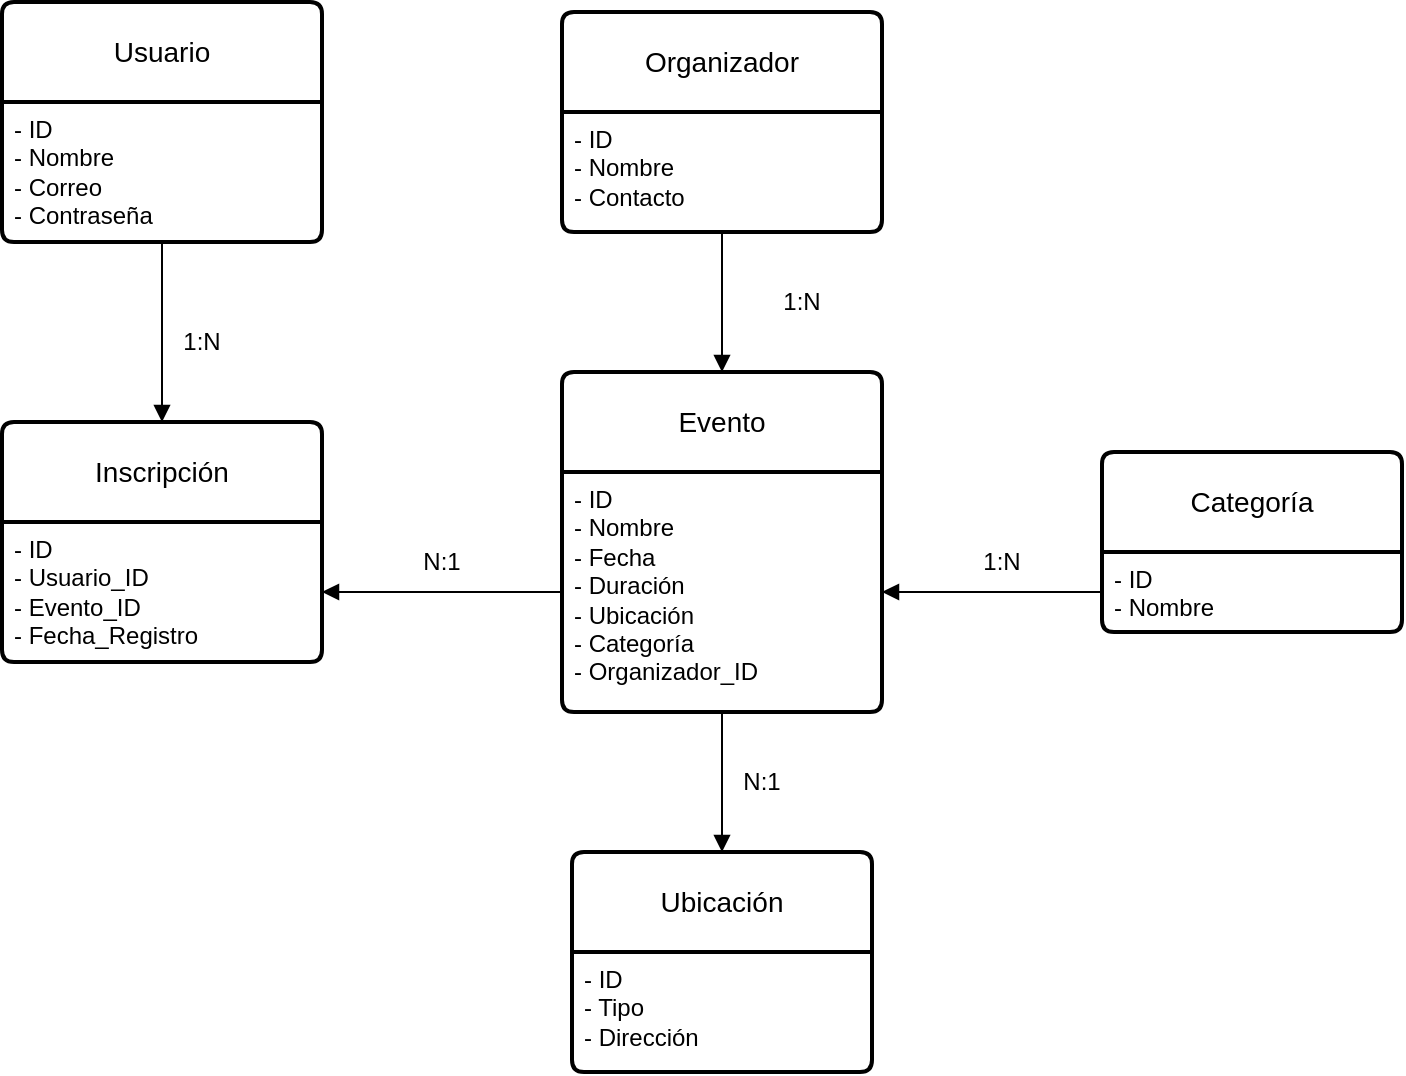 <mxfile version="26.0.11">
  <diagram name="Página-1" id="q9ZSi6N1f7V4Z85y7IfN">
    <mxGraphModel dx="1050" dy="580" grid="1" gridSize="10" guides="1" tooltips="1" connect="1" arrows="1" fold="1" page="1" pageScale="1" pageWidth="827" pageHeight="1169" math="0" shadow="0">
      <root>
        <mxCell id="0" />
        <mxCell id="1" parent="0" />
        <mxCell id="x-00l4BnnBBRgvoBrv-O-5" value="Usuario" style="swimlane;childLayout=stackLayout;horizontal=1;startSize=50;horizontalStack=0;rounded=1;fontSize=14;fontStyle=0;strokeWidth=2;resizeParent=0;resizeLast=1;shadow=0;dashed=0;align=center;arcSize=4;whiteSpace=wrap;html=1;" vertex="1" parent="1">
          <mxGeometry x="80" y="15" width="160" height="120" as="geometry" />
        </mxCell>
        <mxCell id="x-00l4BnnBBRgvoBrv-O-6" value="- ID&lt;div&gt;- Nombre&lt;/div&gt;&lt;div&gt;- Correo&lt;/div&gt;&lt;div&gt;- Contraseña&lt;/div&gt;" style="align=left;strokeColor=none;fillColor=none;spacingLeft=4;fontSize=12;verticalAlign=top;resizable=0;rotatable=0;part=1;html=1;" vertex="1" parent="x-00l4BnnBBRgvoBrv-O-5">
          <mxGeometry y="50" width="160" height="70" as="geometry" />
        </mxCell>
        <mxCell id="x-00l4BnnBBRgvoBrv-O-7" value="Evento" style="swimlane;childLayout=stackLayout;horizontal=1;startSize=50;horizontalStack=0;rounded=1;fontSize=14;fontStyle=0;strokeWidth=2;resizeParent=0;resizeLast=1;shadow=0;dashed=0;align=center;arcSize=4;whiteSpace=wrap;html=1;labelBackgroundColor=default;" vertex="1" parent="1">
          <mxGeometry x="360" y="200" width="160" height="170" as="geometry" />
        </mxCell>
        <mxCell id="x-00l4BnnBBRgvoBrv-O-8" value="- ID&lt;div&gt;- Nombre&lt;/div&gt;&lt;div&gt;- Fecha&lt;/div&gt;&lt;div&gt;- Duración&lt;/div&gt;&lt;div&gt;- Ubicación&lt;/div&gt;&lt;div&gt;- Categoría&lt;/div&gt;&lt;div&gt;- Organizador_ID&lt;/div&gt;" style="align=left;strokeColor=none;fillColor=none;spacingLeft=4;fontSize=12;verticalAlign=top;resizable=0;rotatable=0;part=1;html=1;" vertex="1" parent="x-00l4BnnBBRgvoBrv-O-7">
          <mxGeometry y="50" width="160" height="120" as="geometry" />
        </mxCell>
        <mxCell id="x-00l4BnnBBRgvoBrv-O-11" value="Organizador" style="swimlane;childLayout=stackLayout;horizontal=1;startSize=50;horizontalStack=0;rounded=1;fontSize=14;fontStyle=0;strokeWidth=2;resizeParent=0;resizeLast=1;shadow=0;dashed=0;align=center;arcSize=4;whiteSpace=wrap;html=1;" vertex="1" parent="1">
          <mxGeometry x="360" y="20" width="160" height="110" as="geometry" />
        </mxCell>
        <mxCell id="x-00l4BnnBBRgvoBrv-O-12" value="- ID&lt;div&gt;- Nombre&lt;/div&gt;&lt;div&gt;- Contacto&lt;/div&gt;" style="align=left;strokeColor=none;fillColor=none;spacingLeft=4;fontSize=12;verticalAlign=top;resizable=0;rotatable=0;part=1;html=1;" vertex="1" parent="x-00l4BnnBBRgvoBrv-O-11">
          <mxGeometry y="50" width="160" height="60" as="geometry" />
        </mxCell>
        <mxCell id="x-00l4BnnBBRgvoBrv-O-13" value="Inscripción" style="swimlane;childLayout=stackLayout;horizontal=1;startSize=50;horizontalStack=0;rounded=1;fontSize=14;fontStyle=0;strokeWidth=2;resizeParent=0;resizeLast=1;shadow=0;dashed=0;align=center;arcSize=4;whiteSpace=wrap;html=1;" vertex="1" parent="1">
          <mxGeometry x="80" y="225" width="160" height="120" as="geometry" />
        </mxCell>
        <mxCell id="x-00l4BnnBBRgvoBrv-O-14" value="- ID&lt;div&gt;- Usuario_ID&lt;/div&gt;&lt;div&gt;- Evento_ID&lt;/div&gt;&lt;div&gt;- Fecha_Registro&lt;/div&gt;" style="align=left;strokeColor=none;fillColor=none;spacingLeft=4;fontSize=12;verticalAlign=top;resizable=0;rotatable=0;part=1;html=1;" vertex="1" parent="x-00l4BnnBBRgvoBrv-O-13">
          <mxGeometry y="50" width="160" height="70" as="geometry" />
        </mxCell>
        <mxCell id="x-00l4BnnBBRgvoBrv-O-15" value="Categoría" style="swimlane;childLayout=stackLayout;horizontal=1;startSize=50;horizontalStack=0;rounded=1;fontSize=14;fontStyle=0;strokeWidth=2;resizeParent=0;resizeLast=1;shadow=0;dashed=0;align=center;arcSize=4;whiteSpace=wrap;html=1;" vertex="1" parent="1">
          <mxGeometry x="630" y="240" width="150" height="90" as="geometry" />
        </mxCell>
        <mxCell id="x-00l4BnnBBRgvoBrv-O-16" value="- ID&lt;div&gt;- Nombre&lt;/div&gt;" style="align=left;strokeColor=none;fillColor=none;spacingLeft=4;fontSize=12;verticalAlign=top;resizable=0;rotatable=0;part=1;html=1;" vertex="1" parent="x-00l4BnnBBRgvoBrv-O-15">
          <mxGeometry y="50" width="150" height="40" as="geometry" />
        </mxCell>
        <mxCell id="x-00l4BnnBBRgvoBrv-O-17" value="Ubicación" style="swimlane;childLayout=stackLayout;horizontal=1;startSize=50;horizontalStack=0;rounded=1;fontSize=14;fontStyle=0;strokeWidth=2;resizeParent=0;resizeLast=1;shadow=0;dashed=0;align=center;arcSize=4;whiteSpace=wrap;html=1;" vertex="1" parent="1">
          <mxGeometry x="365" y="440" width="150" height="110" as="geometry" />
        </mxCell>
        <mxCell id="x-00l4BnnBBRgvoBrv-O-18" value="- ID&lt;div&gt;- Tipo&lt;/div&gt;&lt;div&gt;- Dirección&lt;/div&gt;" style="align=left;strokeColor=none;fillColor=none;spacingLeft=4;fontSize=12;verticalAlign=top;resizable=0;rotatable=0;part=1;html=1;" vertex="1" parent="x-00l4BnnBBRgvoBrv-O-17">
          <mxGeometry y="50" width="150" height="60" as="geometry" />
        </mxCell>
        <mxCell id="x-00l4BnnBBRgvoBrv-O-28" value="" style="endArrow=block;endFill=1;html=1;edgeStyle=orthogonalEdgeStyle;align=left;verticalAlign=top;rounded=0;exitX=0.5;exitY=1;exitDx=0;exitDy=0;entryX=0.5;entryY=0;entryDx=0;entryDy=0;" edge="1" parent="1" source="x-00l4BnnBBRgvoBrv-O-6" target="x-00l4BnnBBRgvoBrv-O-13">
          <mxGeometry x="-1" relative="1" as="geometry">
            <mxPoint x="280" y="290" as="sourcePoint" />
            <mxPoint x="180" y="210" as="targetPoint" />
          </mxGeometry>
        </mxCell>
        <mxCell id="x-00l4BnnBBRgvoBrv-O-30" value="" style="endArrow=block;endFill=1;html=1;edgeStyle=orthogonalEdgeStyle;align=left;verticalAlign=top;rounded=0;exitX=0;exitY=0.5;exitDx=0;exitDy=0;entryX=1;entryY=0.5;entryDx=0;entryDy=0;" edge="1" parent="1" source="x-00l4BnnBBRgvoBrv-O-8" target="x-00l4BnnBBRgvoBrv-O-14">
          <mxGeometry x="-1" relative="1" as="geometry">
            <mxPoint x="170" y="145" as="sourcePoint" />
            <mxPoint x="170" y="240" as="targetPoint" />
          </mxGeometry>
        </mxCell>
        <mxCell id="x-00l4BnnBBRgvoBrv-O-31" value="" style="endArrow=block;endFill=1;html=1;edgeStyle=orthogonalEdgeStyle;align=left;verticalAlign=top;rounded=0;exitX=0.5;exitY=1;exitDx=0;exitDy=0;entryX=0.5;entryY=0;entryDx=0;entryDy=0;" edge="1" parent="1" source="x-00l4BnnBBRgvoBrv-O-8" target="x-00l4BnnBBRgvoBrv-O-17">
          <mxGeometry x="-1" relative="1" as="geometry">
            <mxPoint x="180" y="155" as="sourcePoint" />
            <mxPoint x="180" y="250" as="targetPoint" />
          </mxGeometry>
        </mxCell>
        <mxCell id="x-00l4BnnBBRgvoBrv-O-32" value="" style="endArrow=block;endFill=1;html=1;edgeStyle=orthogonalEdgeStyle;align=left;verticalAlign=top;rounded=0;exitX=0;exitY=0.5;exitDx=0;exitDy=0;entryX=1;entryY=0.5;entryDx=0;entryDy=0;" edge="1" parent="1" source="x-00l4BnnBBRgvoBrv-O-16" target="x-00l4BnnBBRgvoBrv-O-8">
          <mxGeometry x="-1" relative="1" as="geometry">
            <mxPoint x="190" y="165" as="sourcePoint" />
            <mxPoint x="190" y="260" as="targetPoint" />
          </mxGeometry>
        </mxCell>
        <mxCell id="x-00l4BnnBBRgvoBrv-O-33" value="" style="endArrow=block;endFill=1;html=1;edgeStyle=orthogonalEdgeStyle;align=left;verticalAlign=top;rounded=0;exitX=0.5;exitY=1;exitDx=0;exitDy=0;entryX=0.5;entryY=0;entryDx=0;entryDy=0;" edge="1" parent="1" source="x-00l4BnnBBRgvoBrv-O-12" target="x-00l4BnnBBRgvoBrv-O-7">
          <mxGeometry x="-1" relative="1" as="geometry">
            <mxPoint x="200" y="175" as="sourcePoint" />
            <mxPoint x="200" y="270" as="targetPoint" />
          </mxGeometry>
        </mxCell>
        <mxCell id="x-00l4BnnBBRgvoBrv-O-34" value="1:N" style="text;html=1;align=center;verticalAlign=middle;whiteSpace=wrap;rounded=0;" vertex="1" parent="1">
          <mxGeometry x="150" y="170" width="60" height="30" as="geometry" />
        </mxCell>
        <mxCell id="x-00l4BnnBBRgvoBrv-O-35" value="1:N" style="text;html=1;align=center;verticalAlign=middle;whiteSpace=wrap;rounded=0;" vertex="1" parent="1">
          <mxGeometry x="450" y="150" width="60" height="30" as="geometry" />
        </mxCell>
        <mxCell id="x-00l4BnnBBRgvoBrv-O-36" value="N:1" style="text;html=1;align=center;verticalAlign=middle;whiteSpace=wrap;rounded=0;" vertex="1" parent="1">
          <mxGeometry x="270" y="280" width="60" height="30" as="geometry" />
        </mxCell>
        <mxCell id="x-00l4BnnBBRgvoBrv-O-37" value="N:1" style="text;html=1;align=center;verticalAlign=middle;whiteSpace=wrap;rounded=0;" vertex="1" parent="1">
          <mxGeometry x="430" y="390" width="60" height="30" as="geometry" />
        </mxCell>
        <mxCell id="x-00l4BnnBBRgvoBrv-O-38" value="1:N" style="text;html=1;align=center;verticalAlign=middle;whiteSpace=wrap;rounded=0;" vertex="1" parent="1">
          <mxGeometry x="550" y="280" width="60" height="30" as="geometry" />
        </mxCell>
      </root>
    </mxGraphModel>
  </diagram>
</mxfile>
